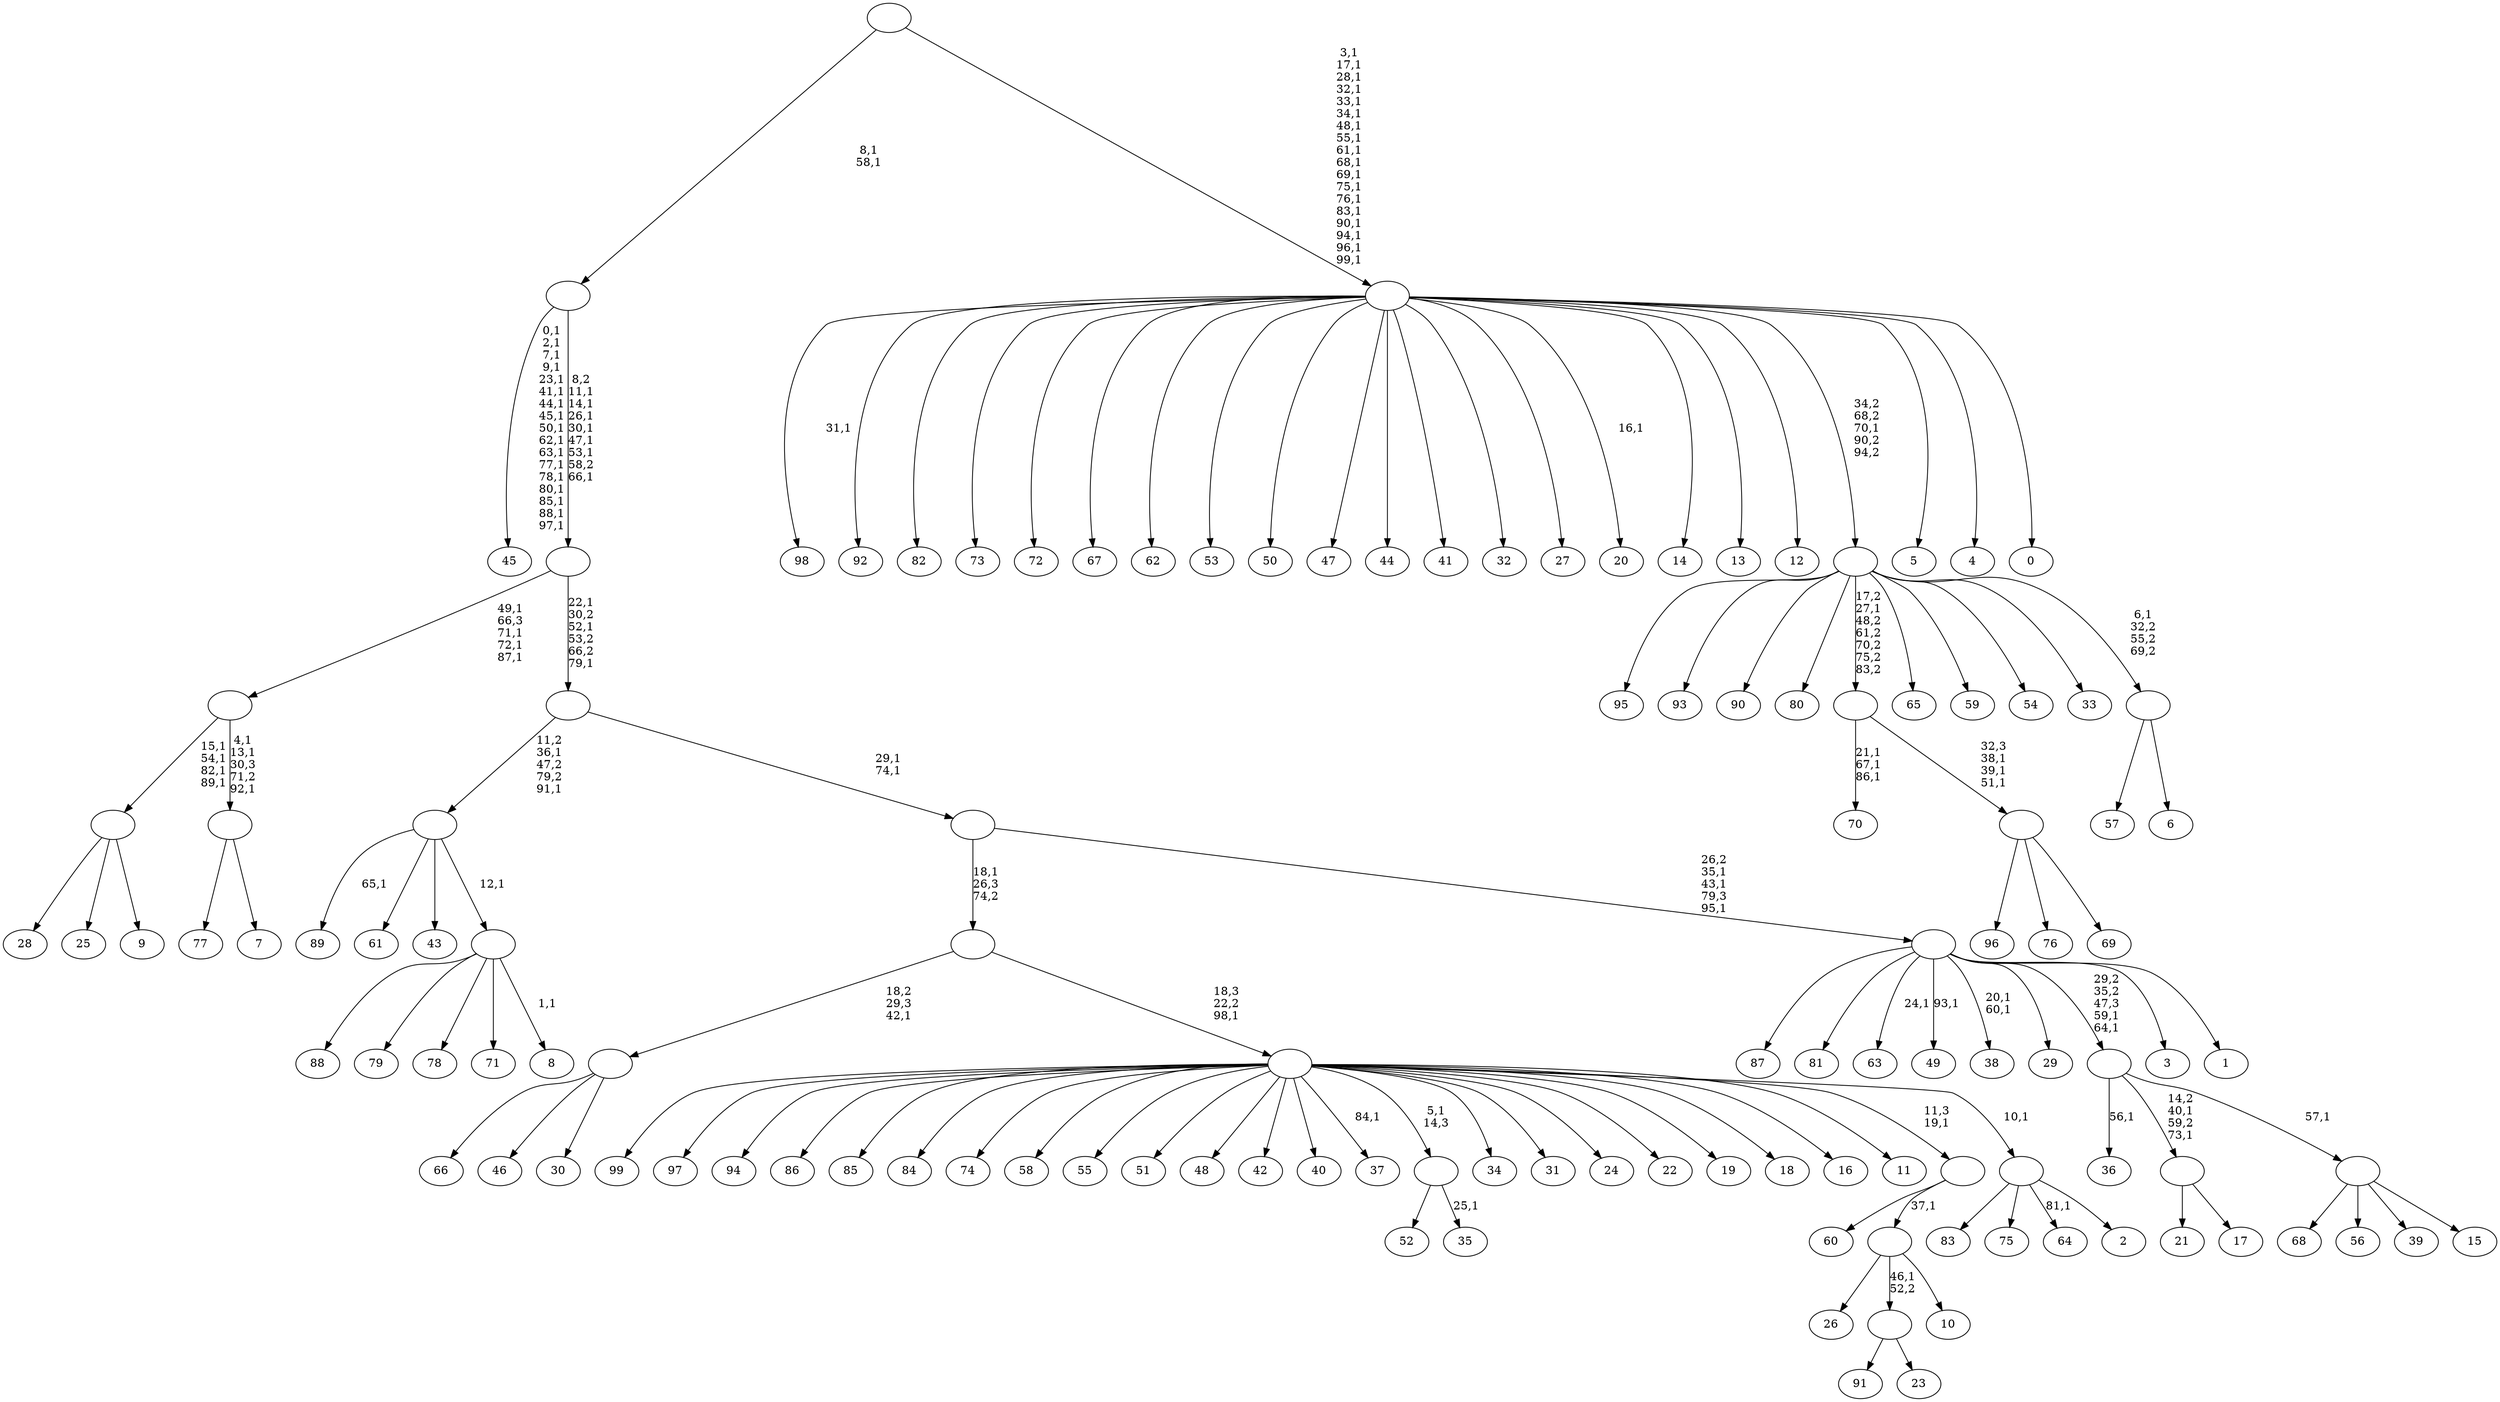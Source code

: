 digraph T {
	200 [label="99"]
	199 [label="98"]
	197 [label="97"]
	196 [label="96"]
	195 [label="95"]
	194 [label="94"]
	193 [label="93"]
	192 [label="92"]
	191 [label="91"]
	190 [label="90"]
	189 [label="89"]
	187 [label="88"]
	186 [label="87"]
	185 [label="86"]
	184 [label="85"]
	183 [label="84"]
	182 [label="83"]
	181 [label="82"]
	180 [label="81"]
	179 [label="80"]
	178 [label="79"]
	177 [label="78"]
	176 [label="77"]
	175 [label="76"]
	174 [label="75"]
	173 [label="74"]
	172 [label="73"]
	171 [label="72"]
	170 [label="71"]
	169 [label="70"]
	165 [label="69"]
	164 [label=""]
	161 [label=""]
	160 [label="68"]
	159 [label="67"]
	158 [label="66"]
	157 [label="65"]
	156 [label="64"]
	154 [label="63"]
	152 [label="62"]
	151 [label="61"]
	150 [label="60"]
	149 [label="59"]
	148 [label="58"]
	147 [label="57"]
	146 [label="56"]
	145 [label="55"]
	144 [label="54"]
	143 [label="53"]
	142 [label="52"]
	141 [label="51"]
	140 [label="50"]
	139 [label="49"]
	137 [label="48"]
	136 [label="47"]
	135 [label="46"]
	134 [label="45"]
	116 [label="44"]
	115 [label="43"]
	114 [label="42"]
	113 [label="41"]
	112 [label="40"]
	111 [label="39"]
	110 [label="38"]
	107 [label="37"]
	105 [label="36"]
	103 [label="35"]
	101 [label=""]
	100 [label="34"]
	99 [label="33"]
	98 [label="32"]
	97 [label="31"]
	96 [label="30"]
	95 [label=""]
	94 [label="29"]
	93 [label="28"]
	92 [label="27"]
	91 [label="26"]
	90 [label="25"]
	89 [label="24"]
	88 [label="23"]
	87 [label=""]
	86 [label="22"]
	85 [label="21"]
	84 [label="20"]
	82 [label="19"]
	81 [label="18"]
	80 [label="17"]
	79 [label=""]
	77 [label="16"]
	76 [label="15"]
	75 [label=""]
	74 [label=""]
	72 [label="14"]
	71 [label="13"]
	70 [label="12"]
	69 [label="11"]
	68 [label="10"]
	67 [label=""]
	66 [label=""]
	65 [label="9"]
	64 [label=""]
	60 [label="8"]
	58 [label=""]
	57 [label=""]
	55 [label="7"]
	54 [label=""]
	51 [label=""]
	47 [label="6"]
	46 [label=""]
	45 [label=""]
	44 [label="5"]
	43 [label="4"]
	42 [label="3"]
	41 [label="2"]
	40 [label=""]
	39 [label=""]
	38 [label=""]
	37 [label="1"]
	36 [label=""]
	33 [label=""]
	31 [label=""]
	28 [label=""]
	21 [label=""]
	19 [label="0"]
	18 [label=""]
	0 [label=""]
	164 -> 196 [label=""]
	164 -> 175 [label=""]
	164 -> 165 [label=""]
	161 -> 164 [label="32,3\n38,1\n39,1\n51,1"]
	161 -> 169 [label="21,1\n67,1\n86,1"]
	101 -> 103 [label="25,1"]
	101 -> 142 [label=""]
	95 -> 158 [label=""]
	95 -> 135 [label=""]
	95 -> 96 [label=""]
	87 -> 191 [label=""]
	87 -> 88 [label=""]
	79 -> 85 [label=""]
	79 -> 80 [label=""]
	75 -> 160 [label=""]
	75 -> 146 [label=""]
	75 -> 111 [label=""]
	75 -> 76 [label=""]
	74 -> 79 [label="14,2\n40,1\n59,2\n73,1"]
	74 -> 105 [label="56,1"]
	74 -> 75 [label="57,1"]
	67 -> 91 [label=""]
	67 -> 87 [label="46,1\n52,2"]
	67 -> 68 [label=""]
	66 -> 150 [label=""]
	66 -> 67 [label="37,1"]
	64 -> 93 [label=""]
	64 -> 90 [label=""]
	64 -> 65 [label=""]
	58 -> 60 [label="1,1"]
	58 -> 187 [label=""]
	58 -> 178 [label=""]
	58 -> 177 [label=""]
	58 -> 170 [label=""]
	57 -> 189 [label="65,1"]
	57 -> 151 [label=""]
	57 -> 115 [label=""]
	57 -> 58 [label="12,1"]
	54 -> 176 [label=""]
	54 -> 55 [label=""]
	51 -> 54 [label="4,1\n13,1\n30,3\n71,2\n92,1"]
	51 -> 64 [label="15,1\n54,1\n82,1\n89,1"]
	46 -> 147 [label=""]
	46 -> 47 [label=""]
	45 -> 195 [label=""]
	45 -> 193 [label=""]
	45 -> 190 [label=""]
	45 -> 179 [label=""]
	45 -> 161 [label="17,2\n27,1\n48,2\n61,2\n70,2\n75,2\n83,2"]
	45 -> 157 [label=""]
	45 -> 149 [label=""]
	45 -> 144 [label=""]
	45 -> 99 [label=""]
	45 -> 46 [label="6,1\n32,2\n55,2\n69,2"]
	40 -> 156 [label="81,1"]
	40 -> 182 [label=""]
	40 -> 174 [label=""]
	40 -> 41 [label=""]
	39 -> 107 [label="84,1"]
	39 -> 200 [label=""]
	39 -> 197 [label=""]
	39 -> 194 [label=""]
	39 -> 185 [label=""]
	39 -> 184 [label=""]
	39 -> 183 [label=""]
	39 -> 173 [label=""]
	39 -> 148 [label=""]
	39 -> 145 [label=""]
	39 -> 141 [label=""]
	39 -> 137 [label=""]
	39 -> 114 [label=""]
	39 -> 112 [label=""]
	39 -> 101 [label="5,1\n14,3"]
	39 -> 100 [label=""]
	39 -> 97 [label=""]
	39 -> 89 [label=""]
	39 -> 86 [label=""]
	39 -> 82 [label=""]
	39 -> 81 [label=""]
	39 -> 77 [label=""]
	39 -> 69 [label=""]
	39 -> 66 [label="11,3\n19,1"]
	39 -> 40 [label="10,1"]
	38 -> 95 [label="18,2\n29,3\n42,1"]
	38 -> 39 [label="18,3\n22,2\n98,1"]
	36 -> 74 [label="29,2\n35,2\n47,3\n59,1\n64,1"]
	36 -> 110 [label="20,1\n60,1"]
	36 -> 139 [label="93,1"]
	36 -> 154 [label="24,1"]
	36 -> 186 [label=""]
	36 -> 180 [label=""]
	36 -> 94 [label=""]
	36 -> 42 [label=""]
	36 -> 37 [label=""]
	33 -> 36 [label="26,2\n35,1\n43,1\n79,3\n95,1"]
	33 -> 38 [label="18,1\n26,3\n74,2"]
	31 -> 33 [label="29,1\n74,1"]
	31 -> 57 [label="11,2\n36,1\n47,2\n79,2\n91,1"]
	28 -> 31 [label="22,1\n30,2\n52,1\n53,2\n66,2\n79,1"]
	28 -> 51 [label="49,1\n66,3\n71,1\n72,1\n87,1"]
	21 -> 28 [label="8,2\n11,1\n14,1\n26,1\n30,1\n47,1\n53,1\n58,2\n66,1"]
	21 -> 134 [label="0,1\n2,1\n7,1\n9,1\n23,1\n41,1\n44,1\n45,1\n50,1\n62,1\n63,1\n77,1\n78,1\n80,1\n85,1\n88,1\n97,1"]
	18 -> 84 [label="16,1"]
	18 -> 199 [label="31,1"]
	18 -> 192 [label=""]
	18 -> 181 [label=""]
	18 -> 172 [label=""]
	18 -> 171 [label=""]
	18 -> 159 [label=""]
	18 -> 152 [label=""]
	18 -> 143 [label=""]
	18 -> 140 [label=""]
	18 -> 136 [label=""]
	18 -> 116 [label=""]
	18 -> 113 [label=""]
	18 -> 98 [label=""]
	18 -> 92 [label=""]
	18 -> 72 [label=""]
	18 -> 71 [label=""]
	18 -> 70 [label=""]
	18 -> 45 [label="34,2\n68,2\n70,1\n90,2\n94,2"]
	18 -> 44 [label=""]
	18 -> 43 [label=""]
	18 -> 19 [label=""]
	0 -> 18 [label="3,1\n17,1\n28,1\n32,1\n33,1\n34,1\n48,1\n55,1\n61,1\n68,1\n69,1\n75,1\n76,1\n83,1\n90,1\n94,1\n96,1\n99,1"]
	0 -> 21 [label="8,1\n58,1"]
}
